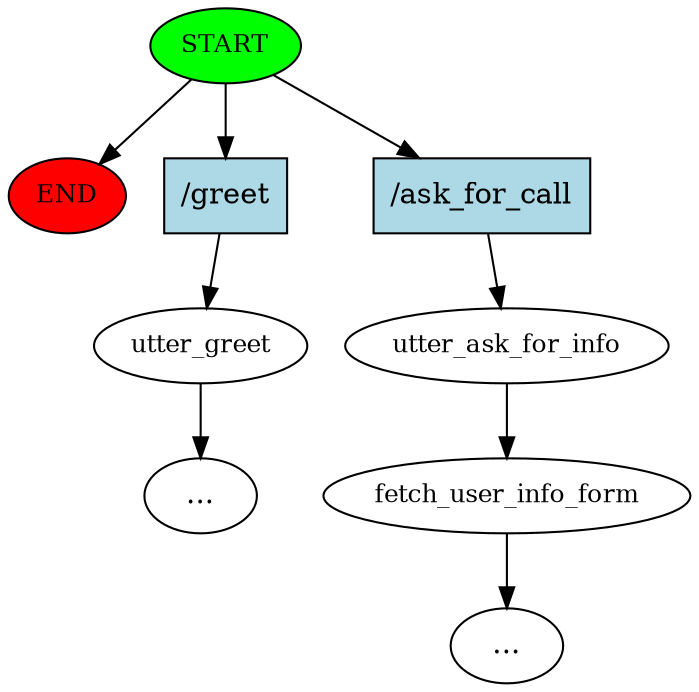 digraph  {
0 [class="start active", fillcolor=green, fontsize=12, label=START, style=filled];
"-1" [class=end, fillcolor=red, fontsize=12, label=END, style=filled];
1 [class="", fontsize=12, label=utter_greet];
"-3" [class=ellipsis, label="..."];
2 [class="active dashed", fontsize=12, label=utter_ask_for_info];
3 [class="", fontsize=12, label=fetch_user_info_form];
"-4" [class=ellipsis, label="..."];
5 [class=intent, fillcolor=lightblue, label="/greet", shape=rect, style=filled];
6 [class="intent active", fillcolor=lightblue, label="/ask_for_call", shape=rect, style=filled];
0 -> "-1"  [class="", key=NONE, label=""];
0 -> 5  [class="", key=0];
0 -> 6  [class=active, key=0];
1 -> "-3"  [class="", key=NONE, label=""];
2 -> 3  [class="", key=NONE, label=""];
3 -> "-4"  [class="", key=NONE, label=""];
5 -> 1  [class="", key=0];
6 -> 2  [class=active, key=0];
}
